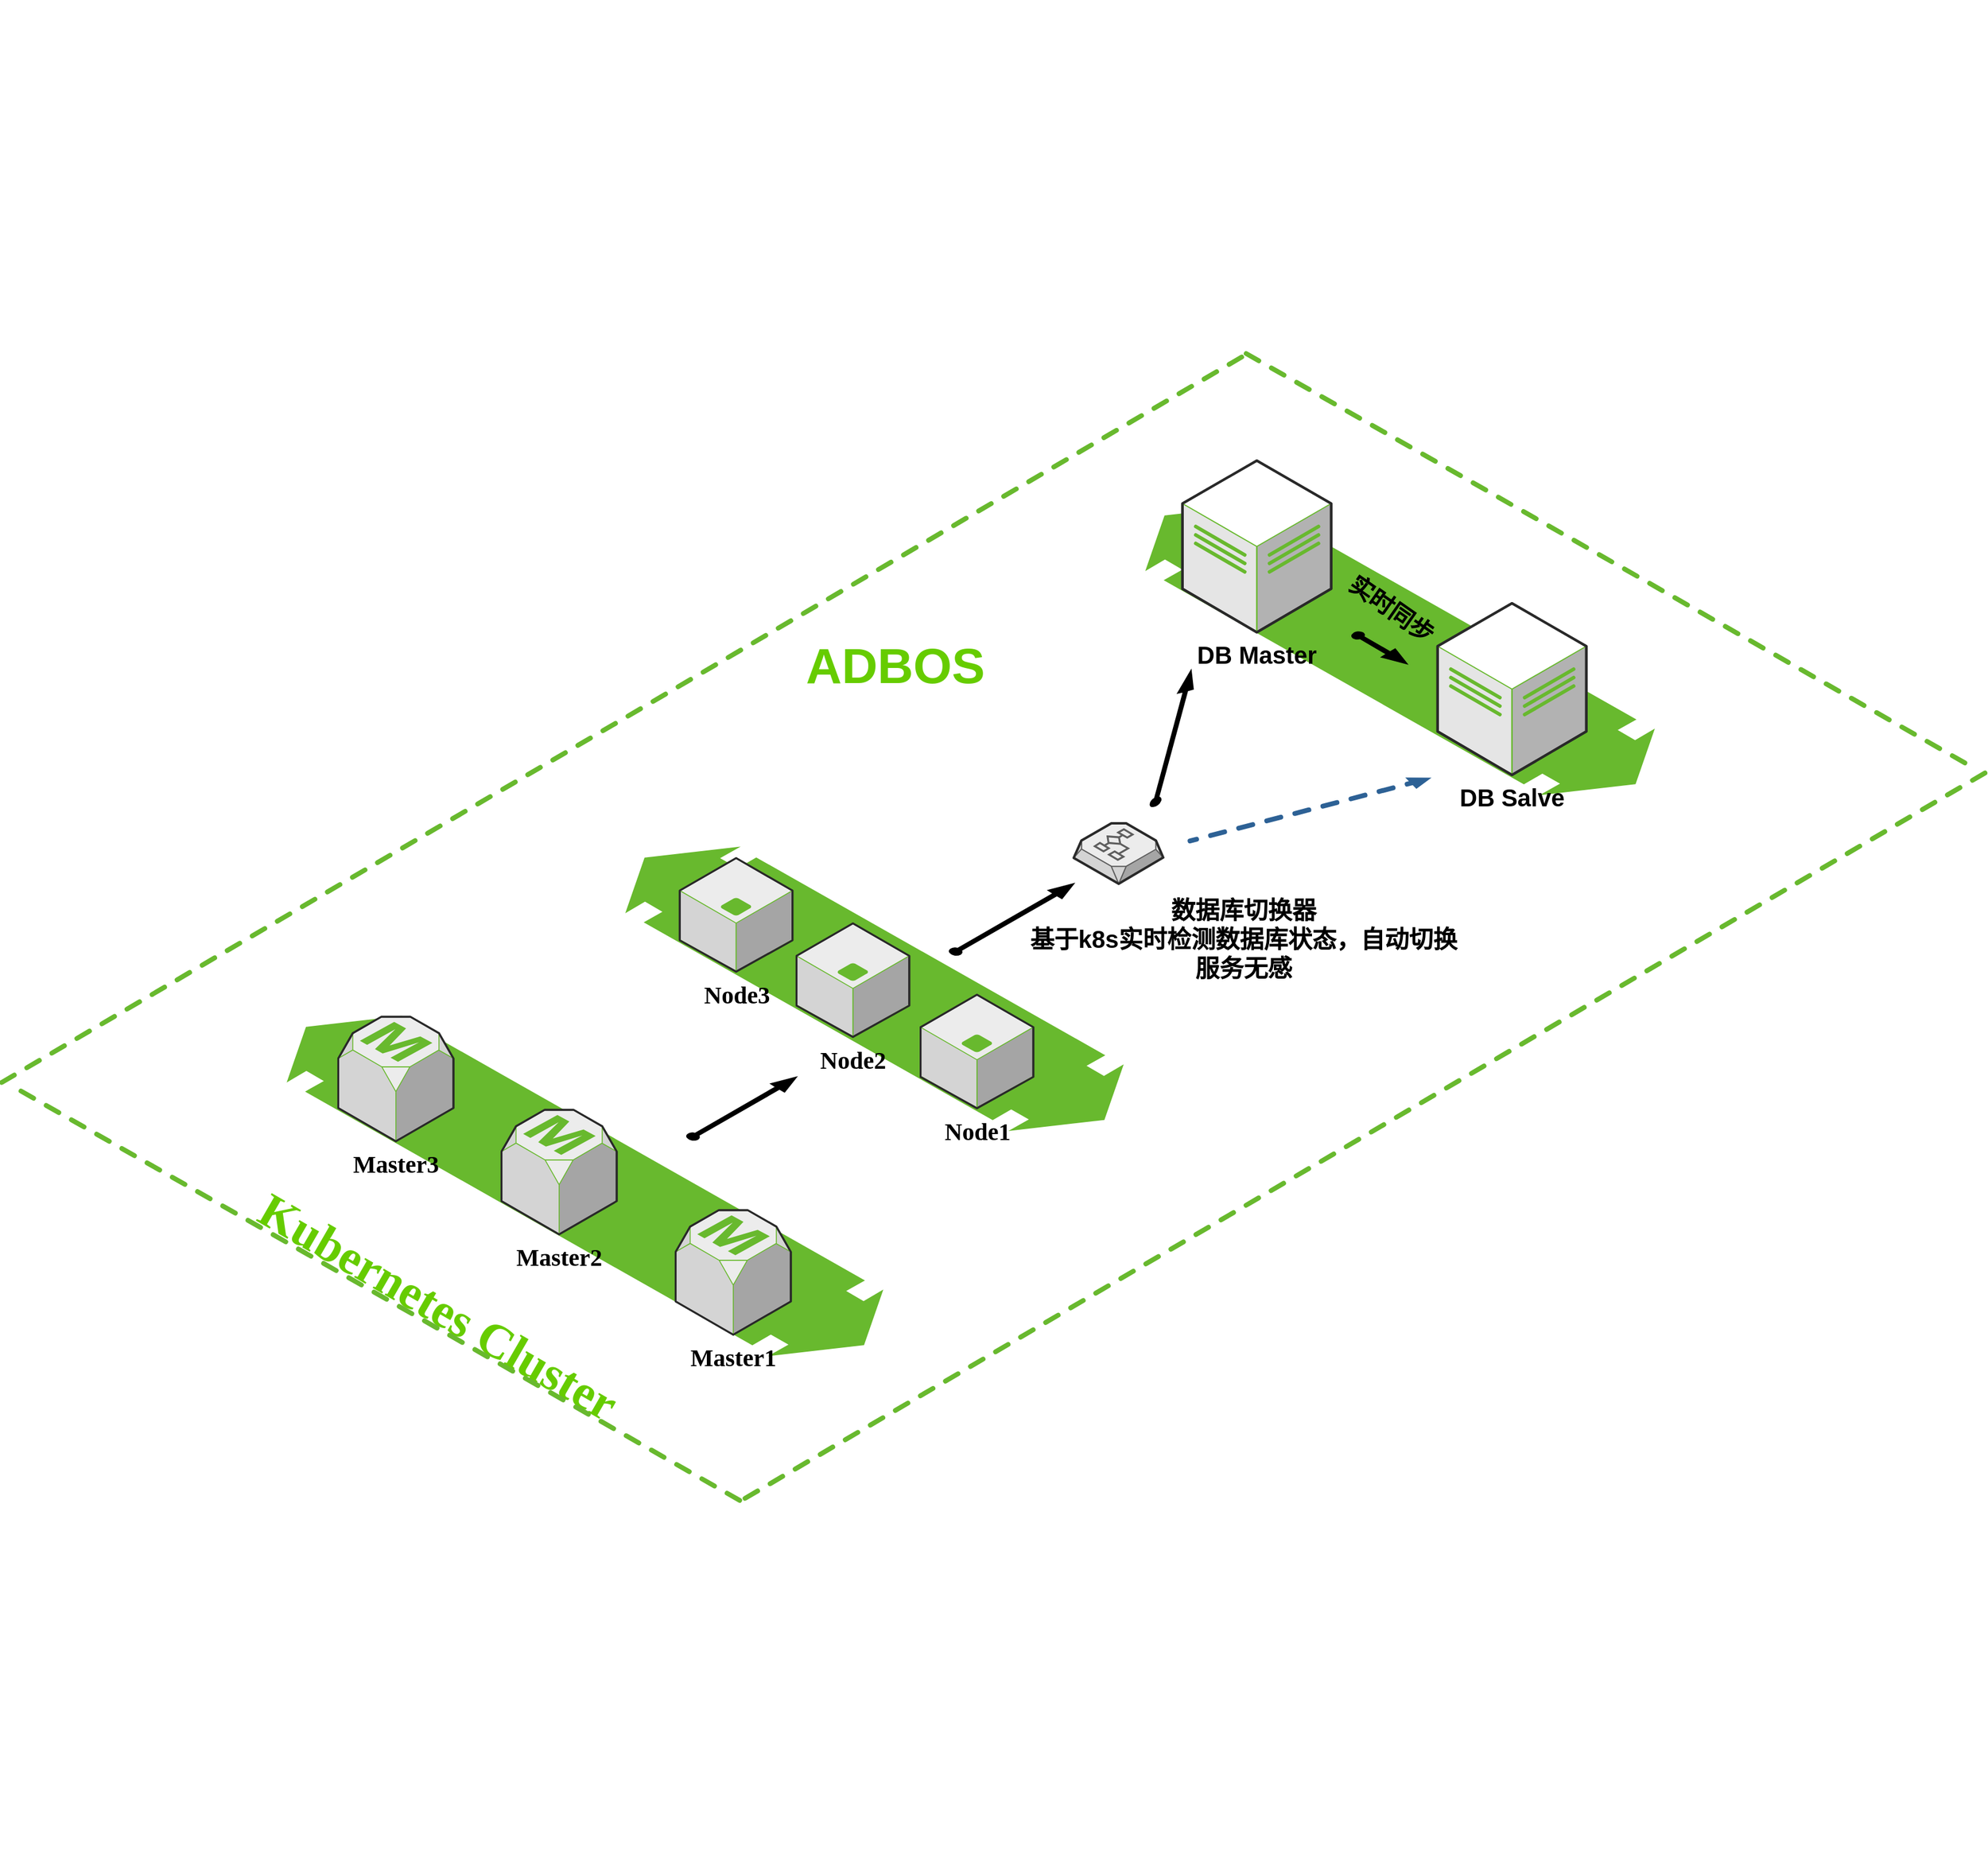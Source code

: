<mxfile version="21.5.2" type="github">
  <diagram name="Page-1" id="aaaa8250-4180-3840-79b5-4cada1eebb92">
    <mxGraphModel dx="2206" dy="2275" grid="1" gridSize="10" guides="1" tooltips="1" connect="1" arrows="1" fold="1" page="1" pageScale="1" pageWidth="850" pageHeight="1100" background="none" math="0" shadow="0">
      <root>
        <mxCell id="0" />
        <mxCell id="1" parent="0" />
        <mxCell id="egOxDokqwsOfONXR9_TE-15" value="" style="group" vertex="1" connectable="0" parent="1">
          <mxGeometry x="500" y="640" width="491.56" height="290" as="geometry" />
        </mxCell>
        <mxCell id="egOxDokqwsOfONXR9_TE-1" value="" style="verticalLabelPosition=bottom;html=1;verticalAlign=top;strokeWidth=1;align=center;outlineConnect=0;dashed=0;outlineConnect=0;shape=mxgraph.aws3d.flatDoubleEdge2;strokeColor=#68B92E;fillColor=#68B92E;aspect=fixed;shadow=0;sketch=0;fontSize=20;fontStyle=1;fontFamily=Georgia;fontColor=#66CC00;" vertex="1" parent="egOxDokqwsOfONXR9_TE-15">
          <mxGeometry width="491.56" height="280" as="geometry" />
        </mxCell>
        <mxCell id="egOxDokqwsOfONXR9_TE-6" value="Master1" style="verticalLabelPosition=bottom;html=1;verticalAlign=top;strokeWidth=1;align=center;outlineConnect=0;dashed=0;outlineConnect=0;shape=mxgraph.aws3d.rdsMaster;fillColor=#ECECEC;strokeColor=#68B92E;aspect=fixed;fontSize=20;fontStyle=1;fontFamily=Georgia;fontColor=#000000;" vertex="1" parent="egOxDokqwsOfONXR9_TE-15">
          <mxGeometry x="320.74" y="160" width="95.26" height="103" as="geometry" />
        </mxCell>
        <mxCell id="egOxDokqwsOfONXR9_TE-9" value="Master3" style="verticalLabelPosition=bottom;html=1;verticalAlign=top;strokeWidth=1;align=center;outlineConnect=0;dashed=0;outlineConnect=0;shape=mxgraph.aws3d.rdsMaster;fillColor=#ECECEC;strokeColor=#68B92E;aspect=fixed;fontSize=20;fontStyle=1;fontFamily=Georgia;fontColor=#000000;" vertex="1" parent="egOxDokqwsOfONXR9_TE-15">
          <mxGeometry x="41.74" width="95.26" height="103" as="geometry" />
        </mxCell>
        <mxCell id="egOxDokqwsOfONXR9_TE-10" value="Master2" style="verticalLabelPosition=bottom;html=1;verticalAlign=top;strokeWidth=1;align=center;outlineConnect=0;dashed=0;outlineConnect=0;shape=mxgraph.aws3d.rdsMaster;fillColor=#ECECEC;strokeColor=#68B92E;aspect=fixed;fontSize=20;fontStyle=1;fontFamily=Georgia;fontColor=#000000;" vertex="1" parent="egOxDokqwsOfONXR9_TE-15">
          <mxGeometry x="176.74" y="77" width="95.26" height="103" as="geometry" />
        </mxCell>
        <mxCell id="egOxDokqwsOfONXR9_TE-53" value="&lt;font style=&quot;font-size: 40px;&quot;&gt;Kubernetes Cluster&lt;/font&gt;" style="text;html=1;align=left;verticalAlign=middle;resizable=0;points=[];autosize=1;strokeColor=none;fillColor=none;rotation=30;fontStyle=1;fontSize=40;fontFamily=Georgia;fontColor=#66CC00;" vertex="1" parent="egOxDokqwsOfONXR9_TE-15">
          <mxGeometry x="-50" y="230" width="420" height="60" as="geometry" />
        </mxCell>
        <mxCell id="egOxDokqwsOfONXR9_TE-16" value="" style="group" vertex="1" connectable="0" parent="1">
          <mxGeometry x="780" y="500" width="443.92" height="241.72" as="geometry" />
        </mxCell>
        <mxCell id="egOxDokqwsOfONXR9_TE-3" value="" style="verticalLabelPosition=bottom;html=1;verticalAlign=top;strokeWidth=1;align=center;outlineConnect=0;dashed=0;outlineConnect=0;shape=mxgraph.aws3d.flatDoubleEdge2;strokeColor=#68B92E;fillColor=#68B92E;aspect=fixed;shadow=0;sketch=0;fontSize=20;fontStyle=1;fontFamily=Georgia;fontColor=#66CC00;" vertex="1" parent="egOxDokqwsOfONXR9_TE-16">
          <mxGeometry width="410.33" height="233.72" as="geometry" />
        </mxCell>
        <mxCell id="egOxDokqwsOfONXR9_TE-4" value="Node3" style="verticalLabelPosition=bottom;html=1;verticalAlign=top;strokeWidth=1;align=center;outlineConnect=0;dashed=0;outlineConnect=0;shape=mxgraph.aws3d.application_server;fillColor=#ECECEC;strokeColor=#68B92E;aspect=fixed;fontSize=20;fontStyle=1;fontFamily=Georgia;fontColor=#000000;" vertex="1" parent="egOxDokqwsOfONXR9_TE-16">
          <mxGeometry x="44.13" y="8.72" width="93.24" height="94" as="geometry" />
        </mxCell>
        <mxCell id="egOxDokqwsOfONXR9_TE-11" value="Node1" style="verticalLabelPosition=bottom;html=1;verticalAlign=top;strokeWidth=1;align=center;outlineConnect=0;dashed=0;outlineConnect=0;shape=mxgraph.aws3d.application_server;fillColor=#ECECEC;strokeColor=#68B92E;aspect=fixed;fontSize=20;fontStyle=1;fontFamily=Georgia;fontColor=#000000;" vertex="1" parent="egOxDokqwsOfONXR9_TE-16">
          <mxGeometry x="243.29" y="121.72" width="93.24" height="94" as="geometry" />
        </mxCell>
        <mxCell id="egOxDokqwsOfONXR9_TE-12" value="Node2" style="verticalLabelPosition=bottom;html=1;verticalAlign=top;strokeWidth=1;align=center;outlineConnect=0;dashed=0;outlineConnect=0;shape=mxgraph.aws3d.application_server;fillColor=#ECECEC;strokeColor=#68B92E;aspect=fixed;fontSize=20;fontStyle=1;fontFamily=Georgia;fontColor=#000000;" vertex="1" parent="egOxDokqwsOfONXR9_TE-16">
          <mxGeometry x="140.71" y="62.72" width="93.24" height="94" as="geometry" />
        </mxCell>
        <mxCell id="egOxDokqwsOfONXR9_TE-20" value="" style="verticalLabelPosition=bottom;html=1;verticalAlign=top;strokeWidth=1;align=center;outlineConnect=0;dashed=0;outlineConnect=0;shape=mxgraph.aws3d.arrowNE;fillColor=#000000;aspect=fixed;" vertex="1" parent="egOxDokqwsOfONXR9_TE-16">
          <mxGeometry x="50" y="190" width="90.51" height="51.72" as="geometry" />
        </mxCell>
        <mxCell id="egOxDokqwsOfONXR9_TE-21" value="" style="verticalLabelPosition=bottom;html=1;verticalAlign=top;strokeWidth=1;align=center;outlineConnect=0;dashed=0;outlineConnect=0;shape=mxgraph.aws3d.arrowNE;fillColor=#000000;aspect=fixed;" vertex="1" parent="egOxDokqwsOfONXR9_TE-16">
          <mxGeometry x="267.16" y="30" width="102.76" height="58.72" as="geometry" />
        </mxCell>
        <mxCell id="egOxDokqwsOfONXR9_TE-19" value="" style="verticalLabelPosition=bottom;html=1;verticalAlign=top;strokeWidth=1;align=center;outlineConnect=0;dashed=0;outlineConnect=0;shape=mxgraph.aws3d.decider;fillColor=#ECECEC;strokeColor=#5E5E5E;aspect=fixed;" vertex="1" parent="egOxDokqwsOfONXR9_TE-16">
          <mxGeometry x="369.92" y="-20" width="74" height="50" as="geometry" />
        </mxCell>
        <mxCell id="egOxDokqwsOfONXR9_TE-25" value="" style="group" vertex="1" connectable="0" parent="1">
          <mxGeometry x="1210" y="180" width="492.76" height="339.51" as="geometry" />
        </mxCell>
        <mxCell id="egOxDokqwsOfONXR9_TE-2" value="" style="verticalLabelPosition=bottom;html=1;verticalAlign=top;strokeWidth=1;align=center;outlineConnect=0;dashed=0;outlineConnect=0;shape=mxgraph.aws3d.flatDoubleEdge2;strokeColor=#68B92E;fillColor=#68B92E;aspect=fixed;shadow=0;sketch=0;fontSize=20;fontStyle=1;fontFamily=Georgia;fontColor=#66CC00;" vertex="1" parent="egOxDokqwsOfONXR9_TE-25">
          <mxGeometry y="37" width="419.58" height="239" as="geometry" />
        </mxCell>
        <mxCell id="egOxDokqwsOfONXR9_TE-17" value="DB Master" style="verticalLabelPosition=bottom;html=1;verticalAlign=top;strokeWidth=1;align=center;outlineConnect=0;dashed=0;outlineConnect=0;shape=mxgraph.aws3d.dataCenter;strokeColor=#68B92E;aspect=fixed;fontSize=20;fontStyle=1" vertex="1" parent="egOxDokqwsOfONXR9_TE-25">
          <mxGeometry x="29.84" width="123" height="142" as="geometry" />
        </mxCell>
        <mxCell id="egOxDokqwsOfONXR9_TE-18" value="DB Salve" style="verticalLabelPosition=bottom;html=1;verticalAlign=top;strokeWidth=1;align=center;outlineConnect=0;dashed=0;outlineConnect=0;shape=mxgraph.aws3d.dataCenter;strokeColor=#68B92E;aspect=fixed;fontSize=20;fontStyle=1" vertex="1" parent="egOxDokqwsOfONXR9_TE-25">
          <mxGeometry x="240.84" y="118" width="123" height="142" as="geometry" />
        </mxCell>
        <mxCell id="egOxDokqwsOfONXR9_TE-26" value="" style="verticalLabelPosition=bottom;html=1;verticalAlign=top;strokeWidth=1;align=center;outlineConnect=0;dashed=0;outlineConnect=0;shape=mxgraph.aws3d.arrowSE;fillColor=#000000;aspect=fixed;" vertex="1" parent="egOxDokqwsOfONXR9_TE-25">
          <mxGeometry x="170" y="142" width="45.5" height="26" as="geometry" />
        </mxCell>
        <mxCell id="egOxDokqwsOfONXR9_TE-23" value="" style="verticalLabelPosition=bottom;html=1;verticalAlign=top;strokeWidth=1;align=center;outlineConnect=0;dashed=0;outlineConnect=0;shape=mxgraph.aws3d.arrowNE;fillColor=#000000;aspect=fixed;rotation=-45;" vertex="1" parent="egOxDokqwsOfONXR9_TE-25">
          <mxGeometry x="-30.0" y="201.28" width="102.76" height="58.72" as="geometry" />
        </mxCell>
        <mxCell id="egOxDokqwsOfONXR9_TE-42" value="" style="verticalLabelPosition=bottom;html=1;verticalAlign=top;strokeWidth=1;align=center;outlineConnect=0;dashed=0;outlineConnect=0;shape=mxgraph.aws3d.dashedEdge2;strokeColor=#2D6195;aspect=fixed;rotation=15;" vertex="1" parent="egOxDokqwsOfONXR9_TE-25">
          <mxGeometry x="46.28" y="237.33" width="179.37" height="102.18" as="geometry" />
        </mxCell>
        <mxCell id="egOxDokqwsOfONXR9_TE-43" value="&lt;b&gt;&lt;font style=&quot;font-size: 20px;&quot;&gt;实时同步&lt;/font&gt;&lt;/b&gt;" style="text;html=1;align=center;verticalAlign=middle;resizable=0;points=[];autosize=1;strokeColor=none;fillColor=none;rotation=35;" vertex="1" parent="egOxDokqwsOfONXR9_TE-25">
          <mxGeometry x="152.84" y="102" width="100" height="40" as="geometry" />
        </mxCell>
        <mxCell id="egOxDokqwsOfONXR9_TE-44" value="&lt;b style=&quot;font-size: 20px;&quot;&gt;数据库切换器&lt;br&gt;基于k8s实时检测数据库状态，自动切换&lt;br&gt;服务无感&lt;/b&gt;" style="text;html=1;align=center;verticalAlign=middle;resizable=0;points=[];autosize=1;strokeColor=none;fillColor=none;" vertex="1" parent="1">
          <mxGeometry x="1100" y="530" width="380" height="90" as="geometry" />
        </mxCell>
        <mxCell id="egOxDokqwsOfONXR9_TE-45" value="" style="verticalLabelPosition=bottom;html=1;verticalAlign=top;strokeWidth=1;align=center;outlineConnect=0;dashed=0;outlineConnect=0;shape=mxgraph.aws3d.dashedArrowlessEdge2;strokeColor=#68B92E;aspect=fixed;direction=west;fontFamily=Georgia;fontSize=20;fontStyle=1;fontColor=#66CC00;" vertex="1" parent="1">
          <mxGeometry x="1290" y="90" width="596.88" height="340" as="geometry" />
        </mxCell>
        <mxCell id="egOxDokqwsOfONXR9_TE-46" value="" style="verticalLabelPosition=bottom;html=1;verticalAlign=top;strokeWidth=1;align=center;outlineConnect=0;dashed=0;outlineConnect=0;shape=mxgraph.aws3d.dashedArrowlessEdge2;strokeColor=#68B92E;aspect=fixed;direction=west;fontFamily=Georgia;fontSize=20;fontStyle=1;fontColor=#66CC00;rotation=-240;" vertex="1" parent="1">
          <mxGeometry x="874.69" y="444.02" width="1032.84" height="588.32" as="geometry" />
        </mxCell>
        <mxCell id="egOxDokqwsOfONXR9_TE-51" value="" style="verticalLabelPosition=bottom;html=1;verticalAlign=top;strokeWidth=1;align=center;outlineConnect=0;dashed=0;outlineConnect=0;shape=mxgraph.aws3d.dashedArrowlessEdge2;strokeColor=#68B92E;aspect=fixed;direction=west;fontFamily=Georgia;fontSize=20;fontStyle=1;fontColor=#66CC00;" vertex="1" parent="1">
          <mxGeometry x="276.81" y="700" width="596.88" height="340" as="geometry" />
        </mxCell>
        <mxCell id="egOxDokqwsOfONXR9_TE-52" value="" style="verticalLabelPosition=bottom;html=1;verticalAlign=top;strokeWidth=1;align=center;outlineConnect=0;dashed=0;outlineConnect=0;shape=mxgraph.aws3d.dashedArrowlessEdge2;strokeColor=#68B92E;aspect=fixed;direction=west;fontFamily=Georgia;fontSize=20;fontStyle=1;fontColor=#66CC00;rotation=-240;" vertex="1" parent="1">
          <mxGeometry x="260" y="100" width="1032.84" height="588.32" as="geometry" />
        </mxCell>
        <mxCell id="egOxDokqwsOfONXR9_TE-54" value="ADBOS" style="text;html=1;align=center;verticalAlign=middle;resizable=0;points=[];autosize=1;strokeColor=none;fillColor=none;fontStyle=1;fontSize=41;fontColor=#66CC00;" vertex="1" parent="1">
          <mxGeometry x="916.96" y="319.76" width="170" height="60" as="geometry" />
        </mxCell>
      </root>
    </mxGraphModel>
  </diagram>
</mxfile>
